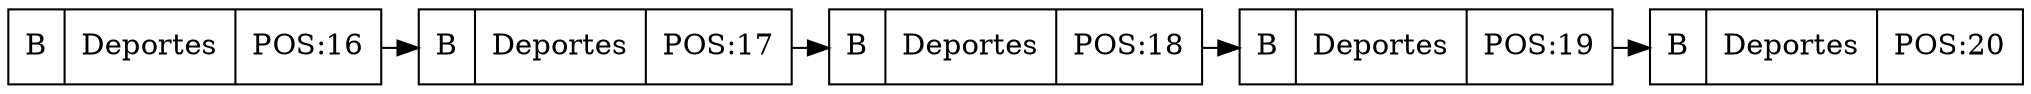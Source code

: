 digraph G {
node[shape=record]
graph[splines="ortho"]
nodo15[label="B|Deportes|POS:16"]
nodo16[label="B|Deportes|POS:17"]
nodo17[label="B|Deportes|POS:18"]
nodo18[label="B|Deportes|POS:19"]
nodo19[label="B|Deportes|POS:20"]
{rank=same;nodo15;nodo16;nodo17;nodo18;nodo19;}
nodo15->nodo16
nodo16->nodo17
nodo17->nodo18
nodo18->nodo19

}